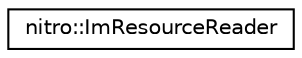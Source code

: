 digraph "Graphical Class Hierarchy"
{
 // LATEX_PDF_SIZE
  edge [fontname="Helvetica",fontsize="10",labelfontname="Helvetica",labelfontsize="10"];
  node [fontname="Helvetica",fontsize="10",shape=record];
  rankdir="LR";
  Node0 [label="nitro::ImResourceReader",height=0.2,width=0.4,color="black", fillcolor="white", style="filled",URL="$d9/d52/classnitro_1_1ImResourceReader.html",tooltip="Responsible for reading Pixmaps for the icons."];
}
